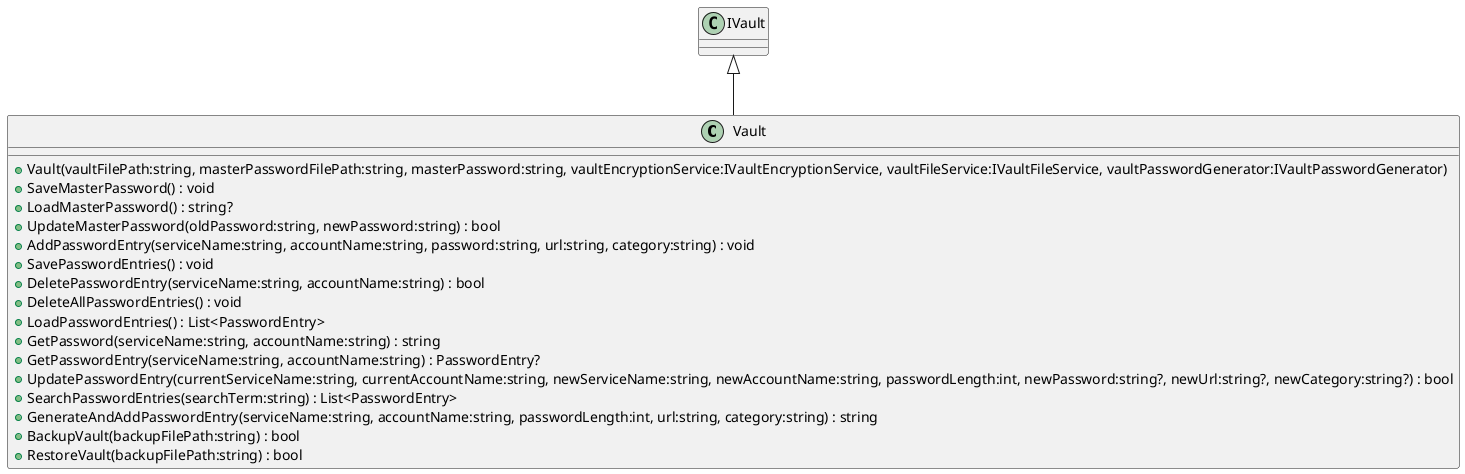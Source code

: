 @startuml
class Vault {
    + Vault(vaultFilePath:string, masterPasswordFilePath:string, masterPassword:string, vaultEncryptionService:IVaultEncryptionService, vaultFileService:IVaultFileService, vaultPasswordGenerator:IVaultPasswordGenerator)
    + SaveMasterPassword() : void
    + LoadMasterPassword() : string?
    + UpdateMasterPassword(oldPassword:string, newPassword:string) : bool
    + AddPasswordEntry(serviceName:string, accountName:string, password:string, url:string, category:string) : void
    + SavePasswordEntries() : void
    + DeletePasswordEntry(serviceName:string, accountName:string) : bool
    + DeleteAllPasswordEntries() : void
    + LoadPasswordEntries() : List<PasswordEntry>
    + GetPassword(serviceName:string, accountName:string) : string
    + GetPasswordEntry(serviceName:string, accountName:string) : PasswordEntry?
    + UpdatePasswordEntry(currentServiceName:string, currentAccountName:string, newServiceName:string, newAccountName:string, passwordLength:int, newPassword:string?, newUrl:string?, newCategory:string?) : bool
    + SearchPasswordEntries(searchTerm:string) : List<PasswordEntry>
    + GenerateAndAddPasswordEntry(serviceName:string, accountName:string, passwordLength:int, url:string, category:string) : string
    + BackupVault(backupFilePath:string) : bool
    + RestoreVault(backupFilePath:string) : bool
}
IVault <|-- Vault
@enduml
